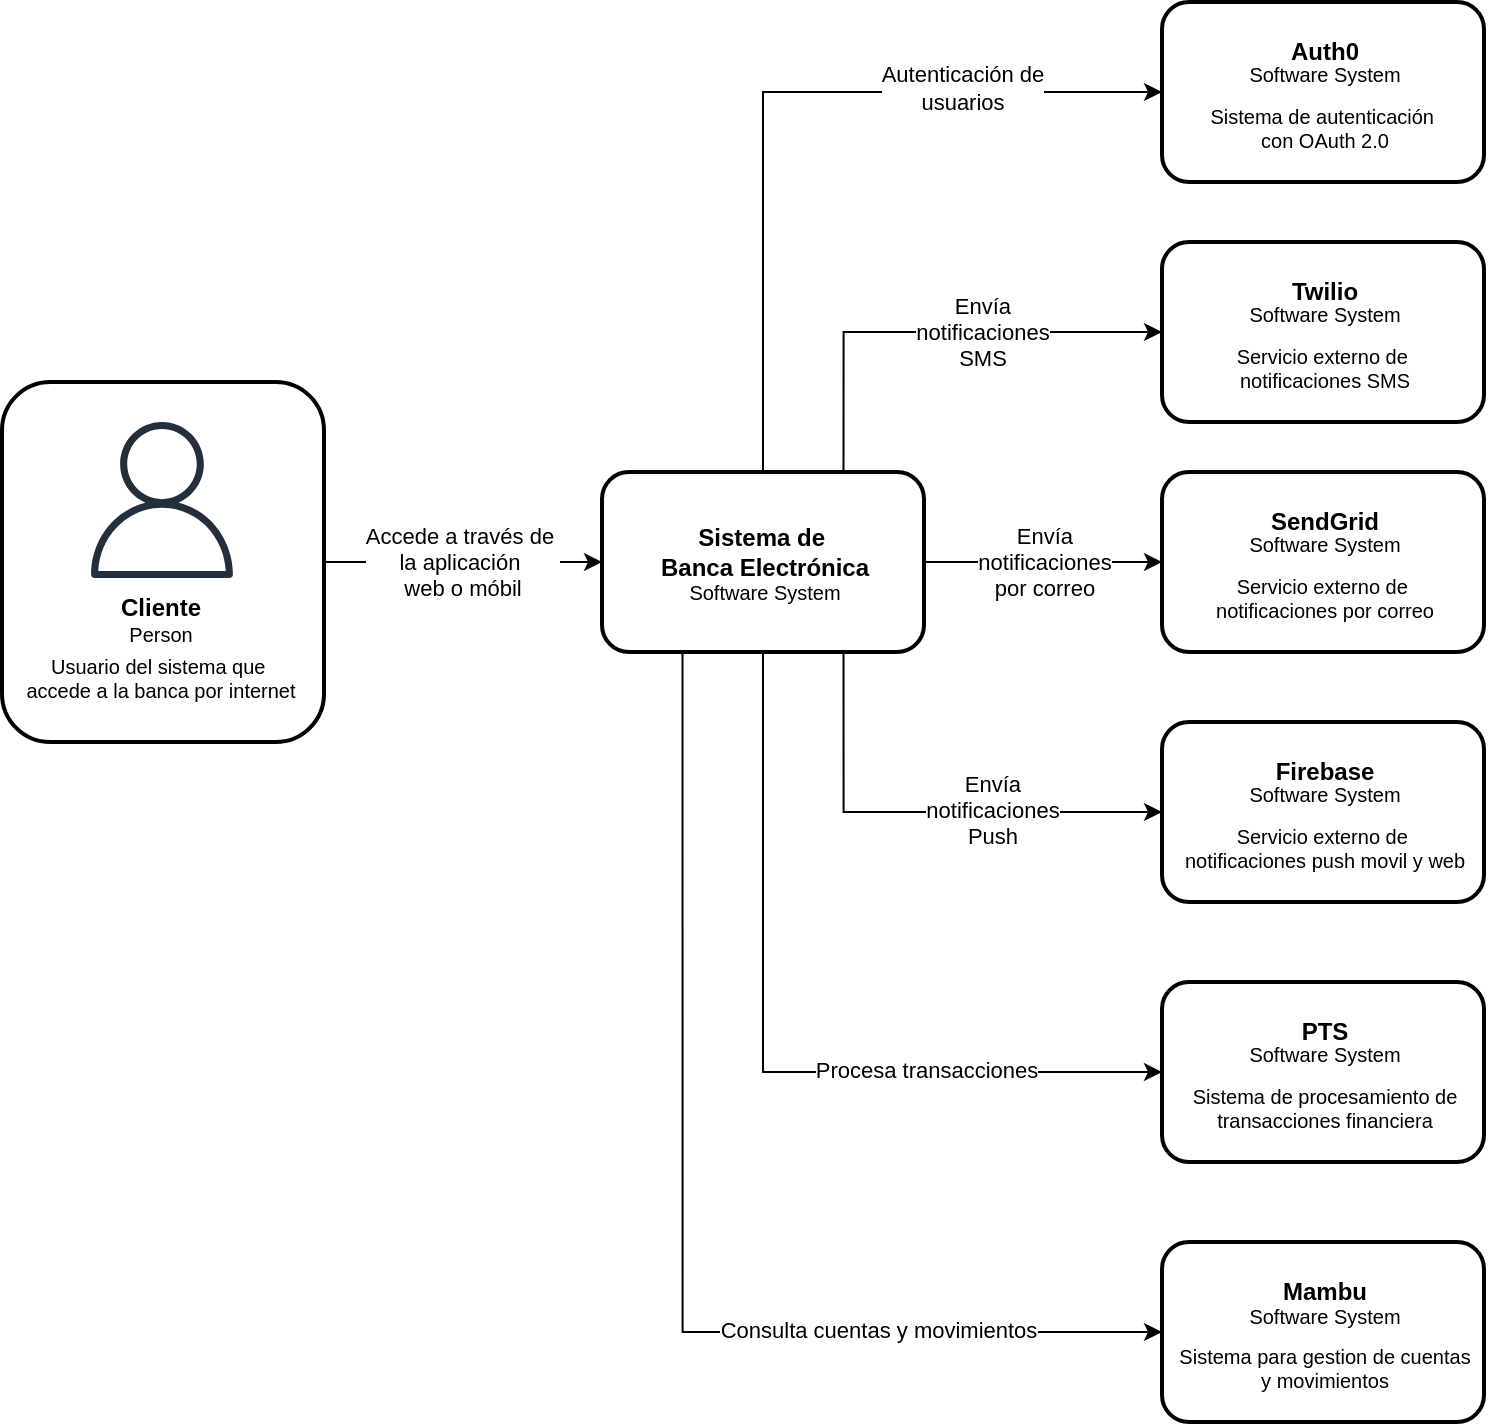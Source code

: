 <mxfile version="24.7.6">
  <diagram name="Contexto" id="NKbv3OrJIPIxs_Oplyl0">
    <mxGraphModel dx="1462" dy="1055" grid="1" gridSize="10" guides="1" tooltips="1" connect="1" arrows="1" fold="1" page="1" pageScale="1" pageWidth="827" pageHeight="1169" math="0" shadow="0">
      <root>
        <mxCell id="0" />
        <mxCell id="1" parent="0" />
        <mxCell id="Pt8arb8VTtOWAtIkRXp--7" value="" style="group" vertex="1" connectable="0" parent="1">
          <mxGeometry x="20" y="420" width="169" height="180" as="geometry" />
        </mxCell>
        <mxCell id="Pt8arb8VTtOWAtIkRXp--6" value="" style="rounded=1;whiteSpace=wrap;html=1;fillColor=none;strokeWidth=2;" vertex="1" parent="Pt8arb8VTtOWAtIkRXp--7">
          <mxGeometry width="161" height="180" as="geometry" />
        </mxCell>
        <mxCell id="Pt8arb8VTtOWAtIkRXp--3" value="" style="sketch=0;outlineConnect=0;fontColor=#232F3E;gradientColor=none;fillColor=#232F3D;strokeColor=none;dashed=0;verticalLabelPosition=bottom;verticalAlign=top;align=center;html=1;fontSize=12;fontStyle=0;aspect=fixed;pointerEvents=1;shape=mxgraph.aws4.user;" vertex="1" parent="Pt8arb8VTtOWAtIkRXp--7">
          <mxGeometry x="41" y="20" width="78" height="78" as="geometry" />
        </mxCell>
        <mxCell id="Pt8arb8VTtOWAtIkRXp--4" value="Cliente" style="text;html=1;align=center;verticalAlign=middle;resizable=0;points=[];autosize=1;strokeColor=none;fillColor=none;fontStyle=1" vertex="1" parent="Pt8arb8VTtOWAtIkRXp--7">
          <mxGeometry x="49" y="98" width="60" height="30" as="geometry" />
        </mxCell>
        <mxCell id="Pt8arb8VTtOWAtIkRXp--5" value="Usuario del sistema que&amp;nbsp;&lt;div&gt;accede a la banca por internet&lt;/div&gt;" style="text;html=1;align=center;verticalAlign=middle;resizable=0;points=[];autosize=1;strokeColor=none;fillColor=none;fontSize=10;" vertex="1" parent="Pt8arb8VTtOWAtIkRXp--7">
          <mxGeometry x="-1" y="128" width="160" height="40" as="geometry" />
        </mxCell>
        <mxCell id="Pt8arb8VTtOWAtIkRXp--14" value="Person" style="text;html=1;align=center;verticalAlign=middle;resizable=0;points=[];autosize=1;strokeColor=none;fillColor=none;fontSize=10;" vertex="1" parent="Pt8arb8VTtOWAtIkRXp--7">
          <mxGeometry x="48.5" y="111" width="60" height="30" as="geometry" />
        </mxCell>
        <mxCell id="Pt8arb8VTtOWAtIkRXp--17" value="" style="group" vertex="1" connectable="0" parent="1">
          <mxGeometry x="320" y="465" width="161" height="90" as="geometry" />
        </mxCell>
        <mxCell id="Pt8arb8VTtOWAtIkRXp--9" value="" style="rounded=1;whiteSpace=wrap;html=1;fillColor=none;strokeWidth=2;" vertex="1" parent="Pt8arb8VTtOWAtIkRXp--17">
          <mxGeometry width="161" height="90" as="geometry" />
        </mxCell>
        <mxCell id="Pt8arb8VTtOWAtIkRXp--11" value="Sistema de&amp;nbsp;&lt;div&gt;Banca Electrónica&lt;/div&gt;" style="text;html=1;align=center;verticalAlign=middle;resizable=0;points=[];autosize=1;strokeColor=none;fillColor=none;fontStyle=1" vertex="1" parent="Pt8arb8VTtOWAtIkRXp--17">
          <mxGeometry x="20.5" y="20" width="120" height="40" as="geometry" />
        </mxCell>
        <mxCell id="Pt8arb8VTtOWAtIkRXp--16" value="Software System" style="text;html=1;align=center;verticalAlign=middle;resizable=0;points=[];autosize=1;strokeColor=none;fillColor=none;fontSize=10;" vertex="1" parent="Pt8arb8VTtOWAtIkRXp--17">
          <mxGeometry x="30.5" y="45" width="100" height="30" as="geometry" />
        </mxCell>
        <mxCell id="Pt8arb8VTtOWAtIkRXp--18" style="edgeStyle=orthogonalEdgeStyle;rounded=0;orthogonalLoop=1;jettySize=auto;html=1;" edge="1" parent="1" source="Pt8arb8VTtOWAtIkRXp--6" target="Pt8arb8VTtOWAtIkRXp--9">
          <mxGeometry relative="1" as="geometry" />
        </mxCell>
        <mxCell id="Pt8arb8VTtOWAtIkRXp--19" value="Accede a través de&amp;nbsp;&lt;div&gt;la aplicación&amp;nbsp;&lt;/div&gt;&lt;div&gt;web o móbil&lt;/div&gt;" style="edgeLabel;html=1;align=center;verticalAlign=middle;resizable=0;points=[];" vertex="1" connectable="0" parent="Pt8arb8VTtOWAtIkRXp--18">
          <mxGeometry x="0.144" y="1" relative="1" as="geometry">
            <mxPoint x="-11" y="1" as="offset" />
          </mxGeometry>
        </mxCell>
        <mxCell id="Pt8arb8VTtOWAtIkRXp--20" value="" style="group" vertex="1" connectable="0" parent="1">
          <mxGeometry x="600" y="230" width="161" height="90" as="geometry" />
        </mxCell>
        <mxCell id="Pt8arb8VTtOWAtIkRXp--21" value="" style="rounded=1;whiteSpace=wrap;html=1;fillColor=none;strokeWidth=2;" vertex="1" parent="Pt8arb8VTtOWAtIkRXp--20">
          <mxGeometry width="161" height="90" as="geometry" />
        </mxCell>
        <mxCell id="Pt8arb8VTtOWAtIkRXp--22" value="Auth0" style="text;html=1;align=center;verticalAlign=middle;resizable=0;points=[];autosize=1;strokeColor=none;fillColor=none;fontStyle=1" vertex="1" parent="Pt8arb8VTtOWAtIkRXp--20">
          <mxGeometry x="55.5" y="10" width="50" height="30" as="geometry" />
        </mxCell>
        <mxCell id="Pt8arb8VTtOWAtIkRXp--24" value="Sistema de autenticación&amp;nbsp;&lt;div&gt;con OAuth 2.0&lt;/div&gt;" style="text;html=1;align=center;verticalAlign=middle;resizable=0;points=[];autosize=1;strokeColor=none;fillColor=none;fontSize=10;" vertex="1" parent="Pt8arb8VTtOWAtIkRXp--20">
          <mxGeometry x="10.5" y="43" width="140" height="40" as="geometry" />
        </mxCell>
        <mxCell id="Pt8arb8VTtOWAtIkRXp--23" value="Software System" style="text;html=1;align=center;verticalAlign=middle;resizable=0;points=[];autosize=1;strokeColor=none;fillColor=none;fontSize=10;" vertex="1" parent="Pt8arb8VTtOWAtIkRXp--20">
          <mxGeometry x="30.5" y="21" width="100" height="30" as="geometry" />
        </mxCell>
        <mxCell id="Pt8arb8VTtOWAtIkRXp--25" value="" style="group" vertex="1" connectable="0" parent="1">
          <mxGeometry x="600" y="350" width="161" height="90" as="geometry" />
        </mxCell>
        <mxCell id="Pt8arb8VTtOWAtIkRXp--26" value="" style="rounded=1;whiteSpace=wrap;html=1;fillColor=none;strokeWidth=2;" vertex="1" parent="Pt8arb8VTtOWAtIkRXp--25">
          <mxGeometry width="161" height="90" as="geometry" />
        </mxCell>
        <mxCell id="Pt8arb8VTtOWAtIkRXp--27" value="Twilio" style="text;html=1;align=center;verticalAlign=middle;resizable=0;points=[];autosize=1;strokeColor=none;fillColor=none;fontStyle=1" vertex="1" parent="Pt8arb8VTtOWAtIkRXp--25">
          <mxGeometry x="55.5" y="10" width="50" height="30" as="geometry" />
        </mxCell>
        <mxCell id="Pt8arb8VTtOWAtIkRXp--28" value="Servicio externo de&amp;nbsp;&lt;div&gt;notificaciones SMS&lt;/div&gt;" style="text;html=1;align=center;verticalAlign=middle;resizable=0;points=[];autosize=1;strokeColor=none;fillColor=none;fontSize=10;" vertex="1" parent="Pt8arb8VTtOWAtIkRXp--25">
          <mxGeometry x="25.5" y="43" width="110" height="40" as="geometry" />
        </mxCell>
        <mxCell id="Pt8arb8VTtOWAtIkRXp--29" value="Software System" style="text;html=1;align=center;verticalAlign=middle;resizable=0;points=[];autosize=1;strokeColor=none;fillColor=none;fontSize=10;" vertex="1" parent="Pt8arb8VTtOWAtIkRXp--25">
          <mxGeometry x="30.5" y="21" width="100" height="30" as="geometry" />
        </mxCell>
        <mxCell id="Pt8arb8VTtOWAtIkRXp--30" value="" style="group" vertex="1" connectable="0" parent="1">
          <mxGeometry x="600" y="465" width="161" height="90" as="geometry" />
        </mxCell>
        <mxCell id="Pt8arb8VTtOWAtIkRXp--31" value="" style="rounded=1;whiteSpace=wrap;html=1;fillColor=none;strokeWidth=2;" vertex="1" parent="Pt8arb8VTtOWAtIkRXp--30">
          <mxGeometry width="161" height="90" as="geometry" />
        </mxCell>
        <mxCell id="Pt8arb8VTtOWAtIkRXp--32" value="SendGrid" style="text;html=1;align=center;verticalAlign=middle;resizable=0;points=[];autosize=1;strokeColor=none;fillColor=none;fontStyle=1" vertex="1" parent="Pt8arb8VTtOWAtIkRXp--30">
          <mxGeometry x="45.5" y="10" width="70" height="30" as="geometry" />
        </mxCell>
        <mxCell id="Pt8arb8VTtOWAtIkRXp--33" value="Servicio externo de&amp;nbsp;&lt;div&gt;notificaciones por correo&lt;/div&gt;" style="text;html=1;align=center;verticalAlign=middle;resizable=0;points=[];autosize=1;strokeColor=none;fillColor=none;fontSize=10;" vertex="1" parent="Pt8arb8VTtOWAtIkRXp--30">
          <mxGeometry x="15.5" y="43" width="130" height="40" as="geometry" />
        </mxCell>
        <mxCell id="Pt8arb8VTtOWAtIkRXp--34" value="Software System" style="text;html=1;align=center;verticalAlign=middle;resizable=0;points=[];autosize=1;strokeColor=none;fillColor=none;fontSize=10;" vertex="1" parent="Pt8arb8VTtOWAtIkRXp--30">
          <mxGeometry x="30.5" y="21" width="100" height="30" as="geometry" />
        </mxCell>
        <mxCell id="Pt8arb8VTtOWAtIkRXp--35" value="" style="group" vertex="1" connectable="0" parent="1">
          <mxGeometry x="600" y="590" width="161" height="90" as="geometry" />
        </mxCell>
        <mxCell id="Pt8arb8VTtOWAtIkRXp--36" value="" style="rounded=1;whiteSpace=wrap;html=1;fillColor=none;strokeWidth=2;" vertex="1" parent="Pt8arb8VTtOWAtIkRXp--35">
          <mxGeometry width="161" height="90" as="geometry" />
        </mxCell>
        <mxCell id="Pt8arb8VTtOWAtIkRXp--37" value="Firebase" style="text;html=1;align=center;verticalAlign=middle;resizable=0;points=[];autosize=1;strokeColor=none;fillColor=none;fontStyle=1" vertex="1" parent="Pt8arb8VTtOWAtIkRXp--35">
          <mxGeometry x="45.5" y="10" width="70" height="30" as="geometry" />
        </mxCell>
        <mxCell id="Pt8arb8VTtOWAtIkRXp--38" value="Servicio externo de&amp;nbsp;&lt;div&gt;notificaciones push movil y web&lt;/div&gt;" style="text;html=1;align=center;verticalAlign=middle;resizable=0;points=[];autosize=1;strokeColor=none;fillColor=none;fontSize=10;" vertex="1" parent="Pt8arb8VTtOWAtIkRXp--35">
          <mxGeometry x="0.5" y="43" width="160" height="40" as="geometry" />
        </mxCell>
        <mxCell id="Pt8arb8VTtOWAtIkRXp--39" value="Software System" style="text;html=1;align=center;verticalAlign=middle;resizable=0;points=[];autosize=1;strokeColor=none;fillColor=none;fontSize=10;" vertex="1" parent="Pt8arb8VTtOWAtIkRXp--35">
          <mxGeometry x="30.5" y="21" width="100" height="30" as="geometry" />
        </mxCell>
        <mxCell id="Pt8arb8VTtOWAtIkRXp--40" value="" style="group" vertex="1" connectable="0" parent="1">
          <mxGeometry x="600" y="720" width="161" height="90" as="geometry" />
        </mxCell>
        <mxCell id="Pt8arb8VTtOWAtIkRXp--41" value="" style="rounded=1;whiteSpace=wrap;html=1;fillColor=none;strokeWidth=2;" vertex="1" parent="Pt8arb8VTtOWAtIkRXp--40">
          <mxGeometry width="161" height="90" as="geometry" />
        </mxCell>
        <mxCell id="Pt8arb8VTtOWAtIkRXp--42" value="PTS" style="text;html=1;align=center;verticalAlign=middle;resizable=0;points=[];autosize=1;strokeColor=none;fillColor=none;fontStyle=1" vertex="1" parent="Pt8arb8VTtOWAtIkRXp--40">
          <mxGeometry x="55.5" y="10" width="50" height="30" as="geometry" />
        </mxCell>
        <mxCell id="Pt8arb8VTtOWAtIkRXp--43" value="Sistema de procesamiento de&lt;div&gt;transacciones financiera&lt;/div&gt;" style="text;html=1;align=center;verticalAlign=middle;resizable=0;points=[];autosize=1;strokeColor=none;fillColor=none;fontSize=10;" vertex="1" parent="Pt8arb8VTtOWAtIkRXp--40">
          <mxGeometry x="0.5" y="43" width="160" height="40" as="geometry" />
        </mxCell>
        <mxCell id="Pt8arb8VTtOWAtIkRXp--44" value="Software System" style="text;html=1;align=center;verticalAlign=middle;resizable=0;points=[];autosize=1;strokeColor=none;fillColor=none;fontSize=10;" vertex="1" parent="Pt8arb8VTtOWAtIkRXp--40">
          <mxGeometry x="30.5" y="21" width="100" height="30" as="geometry" />
        </mxCell>
        <mxCell id="Pt8arb8VTtOWAtIkRXp--45" value="" style="group" vertex="1" connectable="0" parent="1">
          <mxGeometry x="600" y="850" width="165.5" height="90" as="geometry" />
        </mxCell>
        <mxCell id="Pt8arb8VTtOWAtIkRXp--46" value="" style="rounded=1;whiteSpace=wrap;html=1;fillColor=none;strokeWidth=2;" vertex="1" parent="Pt8arb8VTtOWAtIkRXp--45">
          <mxGeometry width="161" height="90" as="geometry" />
        </mxCell>
        <mxCell id="Pt8arb8VTtOWAtIkRXp--47" value="Mambu" style="text;html=1;align=center;verticalAlign=middle;resizable=0;points=[];autosize=1;strokeColor=none;fillColor=none;fontStyle=1" vertex="1" parent="Pt8arb8VTtOWAtIkRXp--45">
          <mxGeometry x="50.5" y="10" width="60" height="30" as="geometry" />
        </mxCell>
        <mxCell id="Pt8arb8VTtOWAtIkRXp--48" value="Sistema para gestion de cuentas&lt;div&gt;y movimientos&lt;/div&gt;" style="text;html=1;align=center;verticalAlign=middle;resizable=0;points=[];autosize=1;strokeColor=none;fillColor=none;fontSize=10;" vertex="1" parent="Pt8arb8VTtOWAtIkRXp--45">
          <mxGeometry x="-4.5" y="43" width="170" height="40" as="geometry" />
        </mxCell>
        <mxCell id="Pt8arb8VTtOWAtIkRXp--49" value="Software System" style="text;html=1;align=center;verticalAlign=middle;resizable=0;points=[];autosize=1;strokeColor=none;fillColor=none;fontSize=10;" vertex="1" parent="Pt8arb8VTtOWAtIkRXp--45">
          <mxGeometry x="30.5" y="22" width="100" height="30" as="geometry" />
        </mxCell>
        <mxCell id="Pt8arb8VTtOWAtIkRXp--50" style="edgeStyle=orthogonalEdgeStyle;rounded=0;orthogonalLoop=1;jettySize=auto;html=1;entryX=0;entryY=0.5;entryDx=0;entryDy=0;exitX=0.5;exitY=0;exitDx=0;exitDy=0;" edge="1" parent="1" source="Pt8arb8VTtOWAtIkRXp--9" target="Pt8arb8VTtOWAtIkRXp--21">
          <mxGeometry relative="1" as="geometry" />
        </mxCell>
        <mxCell id="Pt8arb8VTtOWAtIkRXp--51" value="Autenticación de&lt;div&gt;usuarios&lt;/div&gt;" style="edgeLabel;html=1;align=center;verticalAlign=middle;resizable=0;points=[];" vertex="1" connectable="0" parent="Pt8arb8VTtOWAtIkRXp--50">
          <mxGeometry x="0.454" y="-1" relative="1" as="geometry">
            <mxPoint x="6" y="-3" as="offset" />
          </mxGeometry>
        </mxCell>
        <mxCell id="Pt8arb8VTtOWAtIkRXp--52" style="edgeStyle=orthogonalEdgeStyle;rounded=0;orthogonalLoop=1;jettySize=auto;html=1;entryX=0;entryY=0.5;entryDx=0;entryDy=0;exitX=0.75;exitY=0;exitDx=0;exitDy=0;" edge="1" parent="1" source="Pt8arb8VTtOWAtIkRXp--9" target="Pt8arb8VTtOWAtIkRXp--26">
          <mxGeometry relative="1" as="geometry" />
        </mxCell>
        <mxCell id="Pt8arb8VTtOWAtIkRXp--53" value="Envía&lt;div&gt;notificaciones&lt;/div&gt;&lt;div&gt;SMS&lt;/div&gt;" style="edgeLabel;html=1;align=center;verticalAlign=middle;resizable=0;points=[];" vertex="1" connectable="0" parent="Pt8arb8VTtOWAtIkRXp--52">
          <mxGeometry x="0.212" y="1" relative="1" as="geometry">
            <mxPoint y="1" as="offset" />
          </mxGeometry>
        </mxCell>
        <mxCell id="Pt8arb8VTtOWAtIkRXp--54" value="Envía&lt;div&gt;notificaciones&lt;/div&gt;&lt;div&gt;por correo&lt;/div&gt;" style="edgeStyle=orthogonalEdgeStyle;rounded=0;orthogonalLoop=1;jettySize=auto;html=1;entryX=0;entryY=0.5;entryDx=0;entryDy=0;" edge="1" parent="1" source="Pt8arb8VTtOWAtIkRXp--9" target="Pt8arb8VTtOWAtIkRXp--31">
          <mxGeometry relative="1" as="geometry">
            <Array as="points">
              <mxPoint x="550" y="510" />
              <mxPoint x="550" y="510" />
            </Array>
          </mxGeometry>
        </mxCell>
        <mxCell id="Pt8arb8VTtOWAtIkRXp--55" style="edgeStyle=orthogonalEdgeStyle;rounded=0;orthogonalLoop=1;jettySize=auto;html=1;entryX=0;entryY=0.5;entryDx=0;entryDy=0;exitX=0.75;exitY=1;exitDx=0;exitDy=0;" edge="1" parent="1" source="Pt8arb8VTtOWAtIkRXp--9" target="Pt8arb8VTtOWAtIkRXp--36">
          <mxGeometry relative="1" as="geometry" />
        </mxCell>
        <mxCell id="Pt8arb8VTtOWAtIkRXp--57" value="Envía&lt;div&gt;notificaciones&lt;/div&gt;&lt;div&gt;Push&lt;/div&gt;" style="edgeLabel;html=1;align=center;verticalAlign=middle;resizable=0;points=[];" vertex="1" connectable="0" parent="Pt8arb8VTtOWAtIkRXp--55">
          <mxGeometry x="0.285" y="1" relative="1" as="geometry">
            <mxPoint as="offset" />
          </mxGeometry>
        </mxCell>
        <mxCell id="Pt8arb8VTtOWAtIkRXp--58" style="edgeStyle=orthogonalEdgeStyle;rounded=0;orthogonalLoop=1;jettySize=auto;html=1;entryX=0;entryY=0.5;entryDx=0;entryDy=0;exitX=0.5;exitY=1;exitDx=0;exitDy=0;" edge="1" parent="1" source="Pt8arb8VTtOWAtIkRXp--9" target="Pt8arb8VTtOWAtIkRXp--41">
          <mxGeometry relative="1" as="geometry" />
        </mxCell>
        <mxCell id="Pt8arb8VTtOWAtIkRXp--59" value="Procesa transacciones" style="edgeLabel;html=1;align=center;verticalAlign=middle;resizable=0;points=[];" vertex="1" connectable="0" parent="Pt8arb8VTtOWAtIkRXp--58">
          <mxGeometry x="0.402" y="-1" relative="1" as="geometry">
            <mxPoint x="4" y="-2" as="offset" />
          </mxGeometry>
        </mxCell>
        <mxCell id="Pt8arb8VTtOWAtIkRXp--60" style="edgeStyle=orthogonalEdgeStyle;rounded=0;orthogonalLoop=1;jettySize=auto;html=1;entryX=0;entryY=0.5;entryDx=0;entryDy=0;exitX=0.25;exitY=1;exitDx=0;exitDy=0;" edge="1" parent="1" source="Pt8arb8VTtOWAtIkRXp--9" target="Pt8arb8VTtOWAtIkRXp--46">
          <mxGeometry relative="1" as="geometry" />
        </mxCell>
        <mxCell id="Pt8arb8VTtOWAtIkRXp--61" value="Consulta cuentas y movimientos" style="edgeLabel;html=1;align=center;verticalAlign=middle;resizable=0;points=[];" vertex="1" connectable="0" parent="Pt8arb8VTtOWAtIkRXp--60">
          <mxGeometry x="0.508" y="1" relative="1" as="geometry">
            <mxPoint as="offset" />
          </mxGeometry>
        </mxCell>
      </root>
    </mxGraphModel>
  </diagram>
</mxfile>
